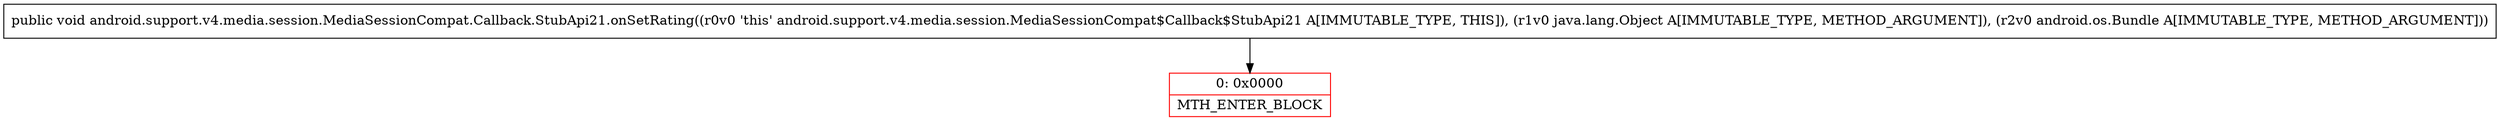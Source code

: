 digraph "CFG forandroid.support.v4.media.session.MediaSessionCompat.Callback.StubApi21.onSetRating(Ljava\/lang\/Object;Landroid\/os\/Bundle;)V" {
subgraph cluster_Region_1982558492 {
label = "R(0)";
node [shape=record,color=blue];
}
Node_0 [shape=record,color=red,label="{0\:\ 0x0000|MTH_ENTER_BLOCK\l}"];
MethodNode[shape=record,label="{public void android.support.v4.media.session.MediaSessionCompat.Callback.StubApi21.onSetRating((r0v0 'this' android.support.v4.media.session.MediaSessionCompat$Callback$StubApi21 A[IMMUTABLE_TYPE, THIS]), (r1v0 java.lang.Object A[IMMUTABLE_TYPE, METHOD_ARGUMENT]), (r2v0 android.os.Bundle A[IMMUTABLE_TYPE, METHOD_ARGUMENT])) }"];
MethodNode -> Node_0;
}

